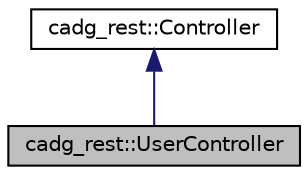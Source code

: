 digraph "cadg_rest::UserController"
{
 // LATEX_PDF_SIZE
  edge [fontname="Helvetica",fontsize="10",labelfontname="Helvetica",labelfontsize="10"];
  node [fontname="Helvetica",fontsize="10",shape=record];
  Node0 [label="cadg_rest::UserController",height=0.2,width=0.4,color="black", fillcolor="grey75", style="filled", fontcolor="black",tooltip=" "];
  Node1 -> Node0 [dir="back",color="midnightblue",fontsize="10",style="solid",fontname="Helvetica"];
  Node1 [label="cadg_rest::Controller",height=0.2,width=0.4,color="black", fillcolor="white", style="filled",URL="$classcadg__rest_1_1_controller.html",tooltip="A REST endpoint controller abstract class."];
}
